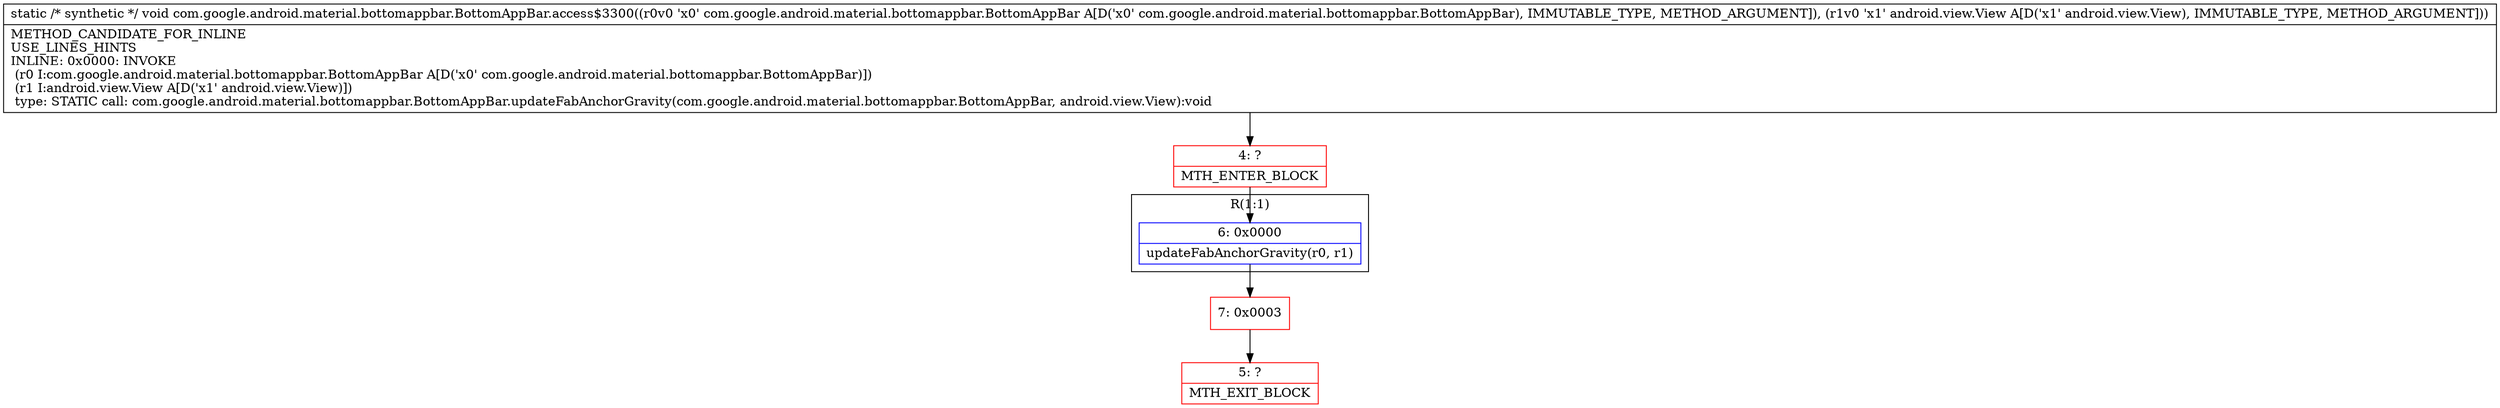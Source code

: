 digraph "CFG forcom.google.android.material.bottomappbar.BottomAppBar.access$3300(Lcom\/google\/android\/material\/bottomappbar\/BottomAppBar;Landroid\/view\/View;)V" {
subgraph cluster_Region_1471524235 {
label = "R(1:1)";
node [shape=record,color=blue];
Node_6 [shape=record,label="{6\:\ 0x0000|updateFabAnchorGravity(r0, r1)\l}"];
}
Node_4 [shape=record,color=red,label="{4\:\ ?|MTH_ENTER_BLOCK\l}"];
Node_7 [shape=record,color=red,label="{7\:\ 0x0003}"];
Node_5 [shape=record,color=red,label="{5\:\ ?|MTH_EXIT_BLOCK\l}"];
MethodNode[shape=record,label="{static \/* synthetic *\/ void com.google.android.material.bottomappbar.BottomAppBar.access$3300((r0v0 'x0' com.google.android.material.bottomappbar.BottomAppBar A[D('x0' com.google.android.material.bottomappbar.BottomAppBar), IMMUTABLE_TYPE, METHOD_ARGUMENT]), (r1v0 'x1' android.view.View A[D('x1' android.view.View), IMMUTABLE_TYPE, METHOD_ARGUMENT]))  | METHOD_CANDIDATE_FOR_INLINE\lUSE_LINES_HINTS\lINLINE: 0x0000: INVOKE  \l  (r0 I:com.google.android.material.bottomappbar.BottomAppBar A[D('x0' com.google.android.material.bottomappbar.BottomAppBar)])\l  (r1 I:android.view.View A[D('x1' android.view.View)])\l type: STATIC call: com.google.android.material.bottomappbar.BottomAppBar.updateFabAnchorGravity(com.google.android.material.bottomappbar.BottomAppBar, android.view.View):void\l}"];
MethodNode -> Node_4;Node_6 -> Node_7;
Node_4 -> Node_6;
Node_7 -> Node_5;
}

